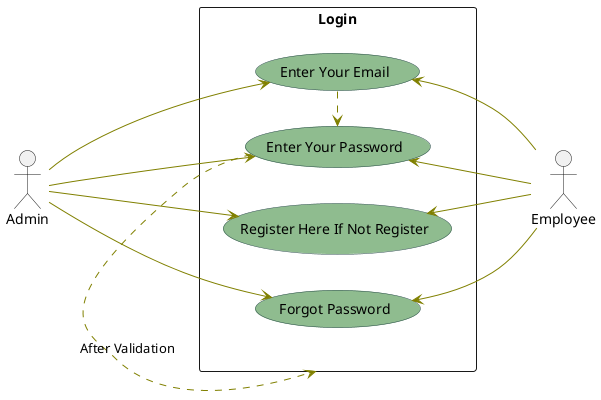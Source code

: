 @startuml
skinparam usecase {
	BackgroundColor DarkSeaGreen
	BorderColor DarkSlateGray

	BackgroundColor<< Main >> YellowGreen
	BorderColor<< Main >> YellowGreen

	ArrowColor Olive
	ActorBorderColor black
	ActorFontName Courier

	}
left to right direction
skinparam packageStyle rectangle
actor Admin
actor Employee
rectangle Login {
  Admin --> (Enter Your Email)
   Admin --> (Enter Your Password)
   (Enter Your Email) .>(Enter Your Password)
   (Login)<.(Enter Your Password):After Validation


Admin --> (Register Here If Not Register)
Admin --> (Forgot Password)
 (Enter Your Email) <-- Employee
  (Enter Your Password) <-- Employee
   (Register Here If Not Register) <-- Employee
    (Forgot Password) <-- Employee

@enduml
